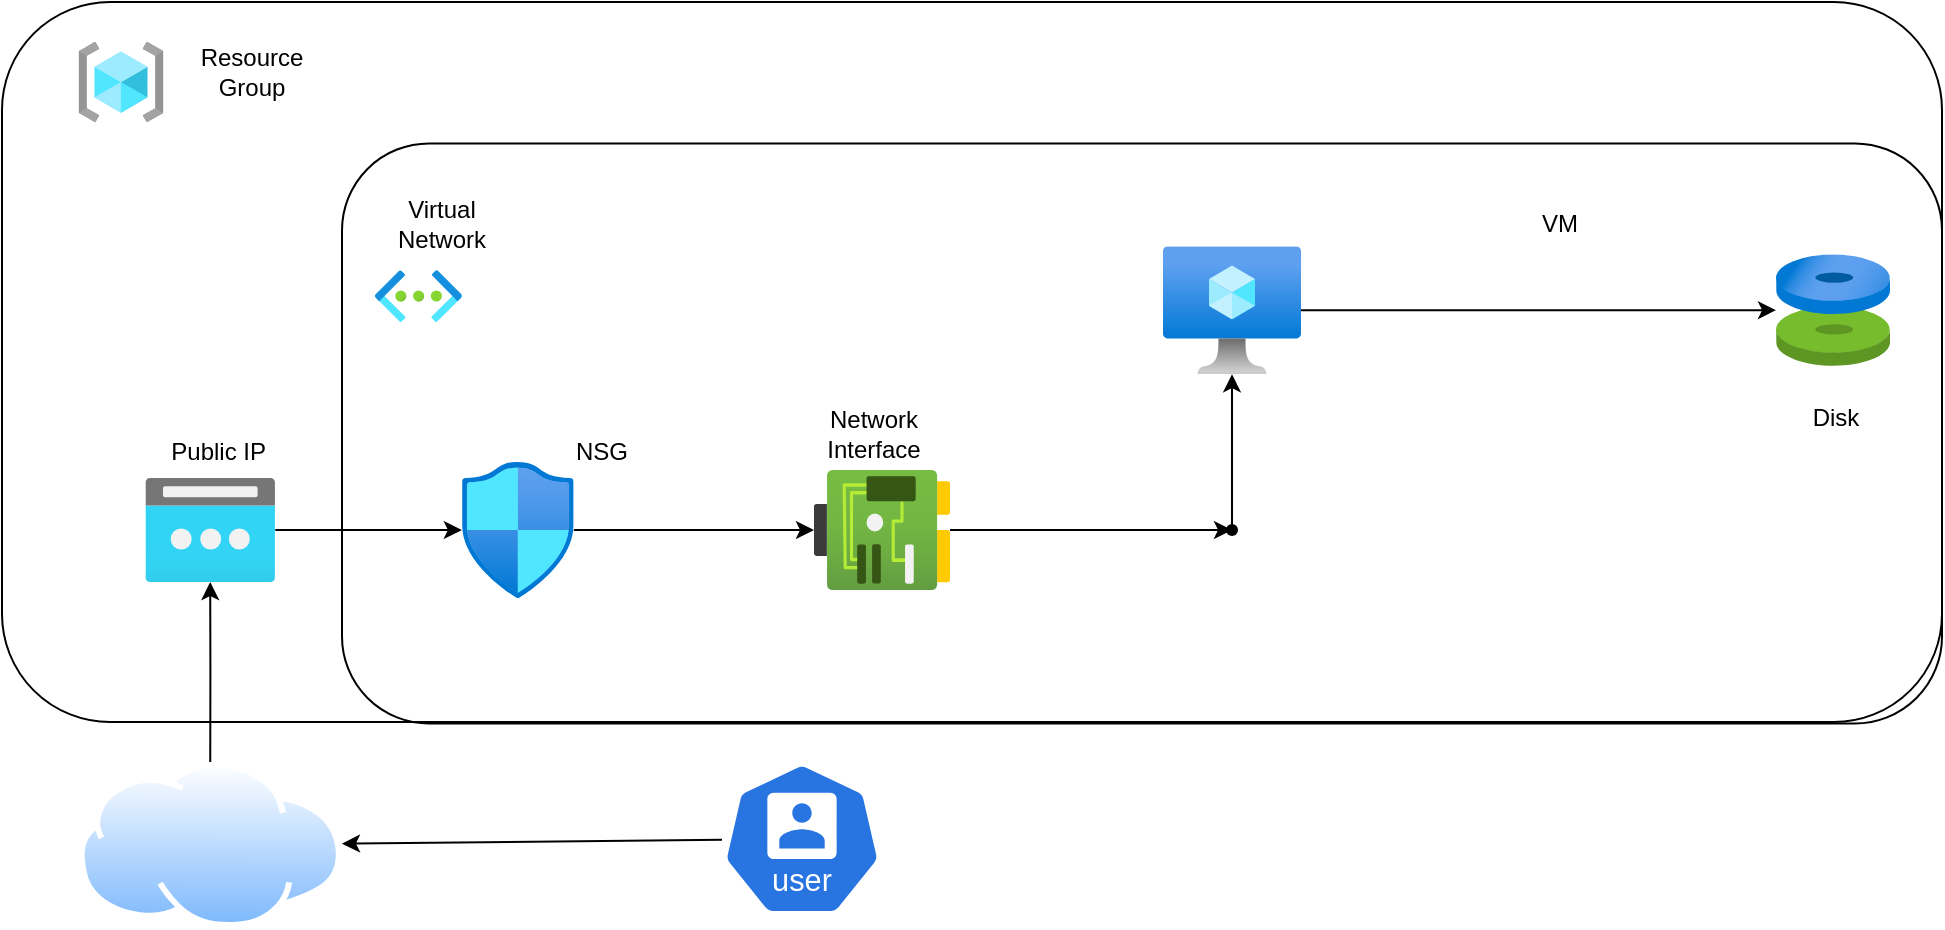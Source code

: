 <mxfile version="28.0.9">
  <diagram name="Page-1" id="MxbECO_N2F6WoDJLtz3M">
    <mxGraphModel dx="1853" dy="628" grid="1" gridSize="10" guides="1" tooltips="1" connect="1" arrows="1" fold="1" page="1" pageScale="1" pageWidth="827" pageHeight="1169" math="0" shadow="0">
      <root>
        <mxCell id="0" />
        <mxCell id="1" parent="0" />
        <mxCell id="tgaELLz9GVB3xwDdZPUU-15" value="" style="rounded=0;orthogonalLoop=1;jettySize=auto;html=1;movable=0;resizable=0;rotatable=0;deletable=0;editable=0;locked=1;connectable=0;" edge="1" parent="1" source="tgaELLz9GVB3xwDdZPUU-13" target="tgaELLz9GVB3xwDdZPUU-14">
          <mxGeometry relative="1" as="geometry" />
        </mxCell>
        <mxCell id="tgaELLz9GVB3xwDdZPUU-13" value="" style="aspect=fixed;sketch=0;html=1;dashed=0;whitespace=wrap;verticalLabelPosition=bottom;verticalAlign=top;fillColor=#2875E2;strokeColor=#ffffff;points=[[0.005,0.63,0],[0.1,0.2,0],[0.9,0.2,0],[0.5,0,0],[0.995,0.63,0],[0.72,0.99,0],[0.5,1,0],[0.28,0.99,0]];shape=mxgraph.kubernetes.icon2;kubernetesLabel=1;prIcon=user" vertex="1" parent="1">
          <mxGeometry x="300" y="400" width="80" height="76.8" as="geometry" />
        </mxCell>
        <mxCell id="tgaELLz9GVB3xwDdZPUU-53" value="" style="edgeStyle=orthogonalEdgeStyle;rounded=0;orthogonalLoop=1;jettySize=auto;html=1;" edge="1" parent="1" source="tgaELLz9GVB3xwDdZPUU-14" target="tgaELLz9GVB3xwDdZPUU-50">
          <mxGeometry relative="1" as="geometry" />
        </mxCell>
        <mxCell id="tgaELLz9GVB3xwDdZPUU-14" value="" style="image;aspect=fixed;perimeter=ellipsePerimeter;html=1;align=center;shadow=0;dashed=0;spacingTop=3;image=img/lib/active_directory/internet_cloud.svg;" vertex="1" parent="1">
          <mxGeometry x="-21.75" y="400" width="131.75" height="83" as="geometry" />
        </mxCell>
        <mxCell id="tgaELLz9GVB3xwDdZPUU-37" value="" style="rounded=1;whiteSpace=wrap;html=1;fillColor=none;movable=1;resizable=1;rotatable=1;deletable=1;editable=1;locked=0;connectable=1;" vertex="1" parent="1">
          <mxGeometry x="-60" y="20" width="970" height="360" as="geometry" />
        </mxCell>
        <mxCell id="tgaELLz9GVB3xwDdZPUU-40" value="" style="image;aspect=fixed;html=1;points=[];align=center;fontSize=12;image=img/lib/azure2/general/Resource_Groups.svg;" vertex="1" parent="1">
          <mxGeometry x="-21.75" y="40" width="42.5" height="40" as="geometry" />
        </mxCell>
        <mxCell id="tgaELLz9GVB3xwDdZPUU-41" value="Resource Group" style="text;html=1;align=center;verticalAlign=middle;whiteSpace=wrap;rounded=0;" vertex="1" parent="1">
          <mxGeometry x="35.25" y="40" width="60" height="30" as="geometry" />
        </mxCell>
        <mxCell id="tgaELLz9GVB3xwDdZPUU-42" value="" style="rounded=1;whiteSpace=wrap;html=1;fillColor=none;" vertex="1" parent="1">
          <mxGeometry x="110" y="90.72" width="800" height="290" as="geometry" />
        </mxCell>
        <mxCell id="tgaELLz9GVB3xwDdZPUU-43" value="" style="image;aspect=fixed;html=1;points=[];align=center;fontSize=12;image=img/lib/azure2/networking/Virtual_Networks.svg;" vertex="1" parent="1">
          <mxGeometry x="126.5" y="154.08" width="43.42" height="25.92" as="geometry" />
        </mxCell>
        <mxCell id="tgaELLz9GVB3xwDdZPUU-44" value="Virtual Network" style="text;html=1;align=center;verticalAlign=middle;whiteSpace=wrap;rounded=0;" vertex="1" parent="1">
          <mxGeometry x="130" y="116.08" width="60" height="30" as="geometry" />
        </mxCell>
        <mxCell id="tgaELLz9GVB3xwDdZPUU-48" value="" style="image;aspect=fixed;html=1;points=[];align=center;fontSize=12;image=img/lib/azure2/compute/Disks.svg;" vertex="1" parent="1">
          <mxGeometry x="827" y="146.08" width="57.0" height="56.0" as="geometry" />
        </mxCell>
        <mxCell id="tgaELLz9GVB3xwDdZPUU-63" value="" style="edgeStyle=orthogonalEdgeStyle;rounded=0;orthogonalLoop=1;jettySize=auto;html=1;" edge="1" parent="1" source="tgaELLz9GVB3xwDdZPUU-49" target="tgaELLz9GVB3xwDdZPUU-48">
          <mxGeometry relative="1" as="geometry" />
        </mxCell>
        <mxCell id="tgaELLz9GVB3xwDdZPUU-49" value="" style="image;aspect=fixed;html=1;points=[];align=center;fontSize=12;image=img/lib/azure2/compute/Virtual_Machine.svg;" vertex="1" parent="1">
          <mxGeometry x="520.5" y="142.08" width="69" height="64" as="geometry" />
        </mxCell>
        <mxCell id="tgaELLz9GVB3xwDdZPUU-59" value="" style="edgeStyle=orthogonalEdgeStyle;rounded=0;orthogonalLoop=1;jettySize=auto;html=1;" edge="1" parent="1" source="tgaELLz9GVB3xwDdZPUU-50" target="tgaELLz9GVB3xwDdZPUU-51">
          <mxGeometry relative="1" as="geometry" />
        </mxCell>
        <mxCell id="tgaELLz9GVB3xwDdZPUU-50" value="" style="image;aspect=fixed;html=1;points=[];align=center;fontSize=12;image=img/lib/azure2/networking/Public_IP_Addresses.svg;" vertex="1" parent="1">
          <mxGeometry x="11.63" y="258" width="65" height="52" as="geometry" />
        </mxCell>
        <mxCell id="tgaELLz9GVB3xwDdZPUU-61" value="" style="edgeStyle=orthogonalEdgeStyle;rounded=0;orthogonalLoop=1;jettySize=auto;html=1;" edge="1" parent="1" source="tgaELLz9GVB3xwDdZPUU-52" target="tgaELLz9GVB3xwDdZPUU-60">
          <mxGeometry relative="1" as="geometry" />
        </mxCell>
        <mxCell id="tgaELLz9GVB3xwDdZPUU-51" value="" style="image;aspect=fixed;html=1;points=[];align=center;fontSize=12;image=img/lib/azure2/networking/Network_Security_Groups.svg;" vertex="1" parent="1">
          <mxGeometry x="169.92" y="250" width="56.0" height="68" as="geometry" />
        </mxCell>
        <mxCell id="tgaELLz9GVB3xwDdZPUU-62" value="" style="edgeStyle=orthogonalEdgeStyle;rounded=0;orthogonalLoop=1;jettySize=auto;html=1;" edge="1" parent="1" source="tgaELLz9GVB3xwDdZPUU-52" target="tgaELLz9GVB3xwDdZPUU-49">
          <mxGeometry relative="1" as="geometry" />
        </mxCell>
        <mxCell id="tgaELLz9GVB3xwDdZPUU-60" value="" style="shape=waypoint;sketch=0;size=6;pointerEvents=1;points=[];fillColor=default;resizable=0;rotatable=0;perimeter=centerPerimeter;snapToPoint=1;verticalAlign=top;labelBackgroundColor=default;" vertex="1" parent="1">
          <mxGeometry x="545" y="274" width="20" height="20" as="geometry" />
        </mxCell>
        <mxCell id="tgaELLz9GVB3xwDdZPUU-64" value="Public IP&amp;nbsp;" style="text;html=1;align=center;verticalAlign=middle;whiteSpace=wrap;rounded=0;" vertex="1" parent="1">
          <mxGeometry x="20" y="230" width="60" height="30" as="geometry" />
        </mxCell>
        <mxCell id="tgaELLz9GVB3xwDdZPUU-65" value="NSG" style="text;html=1;align=center;verticalAlign=middle;whiteSpace=wrap;rounded=0;" vertex="1" parent="1">
          <mxGeometry x="210" y="230" width="60" height="30" as="geometry" />
        </mxCell>
        <mxCell id="tgaELLz9GVB3xwDdZPUU-66" value="Network Interface" style="text;html=1;align=center;verticalAlign=middle;whiteSpace=wrap;rounded=0;" vertex="1" parent="1">
          <mxGeometry x="346" y="220.72" width="60" height="30" as="geometry" />
        </mxCell>
        <mxCell id="tgaELLz9GVB3xwDdZPUU-67" value="VM" style="text;html=1;align=center;verticalAlign=middle;whiteSpace=wrap;rounded=0;" vertex="1" parent="1">
          <mxGeometry x="689" y="116.08" width="60" height="30" as="geometry" />
        </mxCell>
        <mxCell id="tgaELLz9GVB3xwDdZPUU-68" value="Disk&lt;div&gt;&lt;br&gt;&lt;/div&gt;" style="text;html=1;align=center;verticalAlign=middle;whiteSpace=wrap;rounded=0;" vertex="1" parent="1">
          <mxGeometry x="827" y="220" width="60" height="30" as="geometry" />
        </mxCell>
        <mxCell id="tgaELLz9GVB3xwDdZPUU-69" value="" style="edgeStyle=orthogonalEdgeStyle;rounded=0;orthogonalLoop=1;jettySize=auto;html=1;" edge="1" parent="1" source="tgaELLz9GVB3xwDdZPUU-51" target="tgaELLz9GVB3xwDdZPUU-52">
          <mxGeometry relative="1" as="geometry">
            <mxPoint x="226" y="284" as="sourcePoint" />
            <mxPoint x="555" y="284" as="targetPoint" />
          </mxGeometry>
        </mxCell>
        <mxCell id="tgaELLz9GVB3xwDdZPUU-52" value="" style="image;aspect=fixed;html=1;points=[];align=center;fontSize=12;image=img/lib/azure2/networking/Network_Interfaces.svg;" vertex="1" parent="1">
          <mxGeometry x="346" y="254" width="68" height="60" as="geometry" />
        </mxCell>
      </root>
    </mxGraphModel>
  </diagram>
</mxfile>

